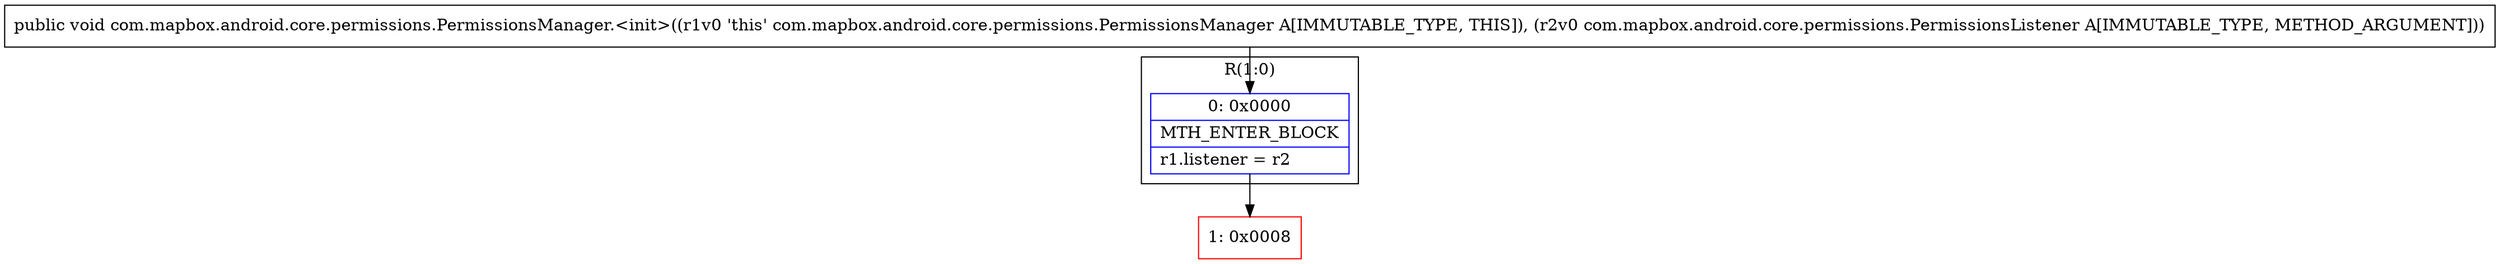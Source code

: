 digraph "CFG forcom.mapbox.android.core.permissions.PermissionsManager.\<init\>(Lcom\/mapbox\/android\/core\/permissions\/PermissionsListener;)V" {
subgraph cluster_Region_1178654735 {
label = "R(1:0)";
node [shape=record,color=blue];
Node_0 [shape=record,label="{0\:\ 0x0000|MTH_ENTER_BLOCK\l|r1.listener = r2\l}"];
}
Node_1 [shape=record,color=red,label="{1\:\ 0x0008}"];
MethodNode[shape=record,label="{public void com.mapbox.android.core.permissions.PermissionsManager.\<init\>((r1v0 'this' com.mapbox.android.core.permissions.PermissionsManager A[IMMUTABLE_TYPE, THIS]), (r2v0 com.mapbox.android.core.permissions.PermissionsListener A[IMMUTABLE_TYPE, METHOD_ARGUMENT])) }"];
MethodNode -> Node_0;
Node_0 -> Node_1;
}

